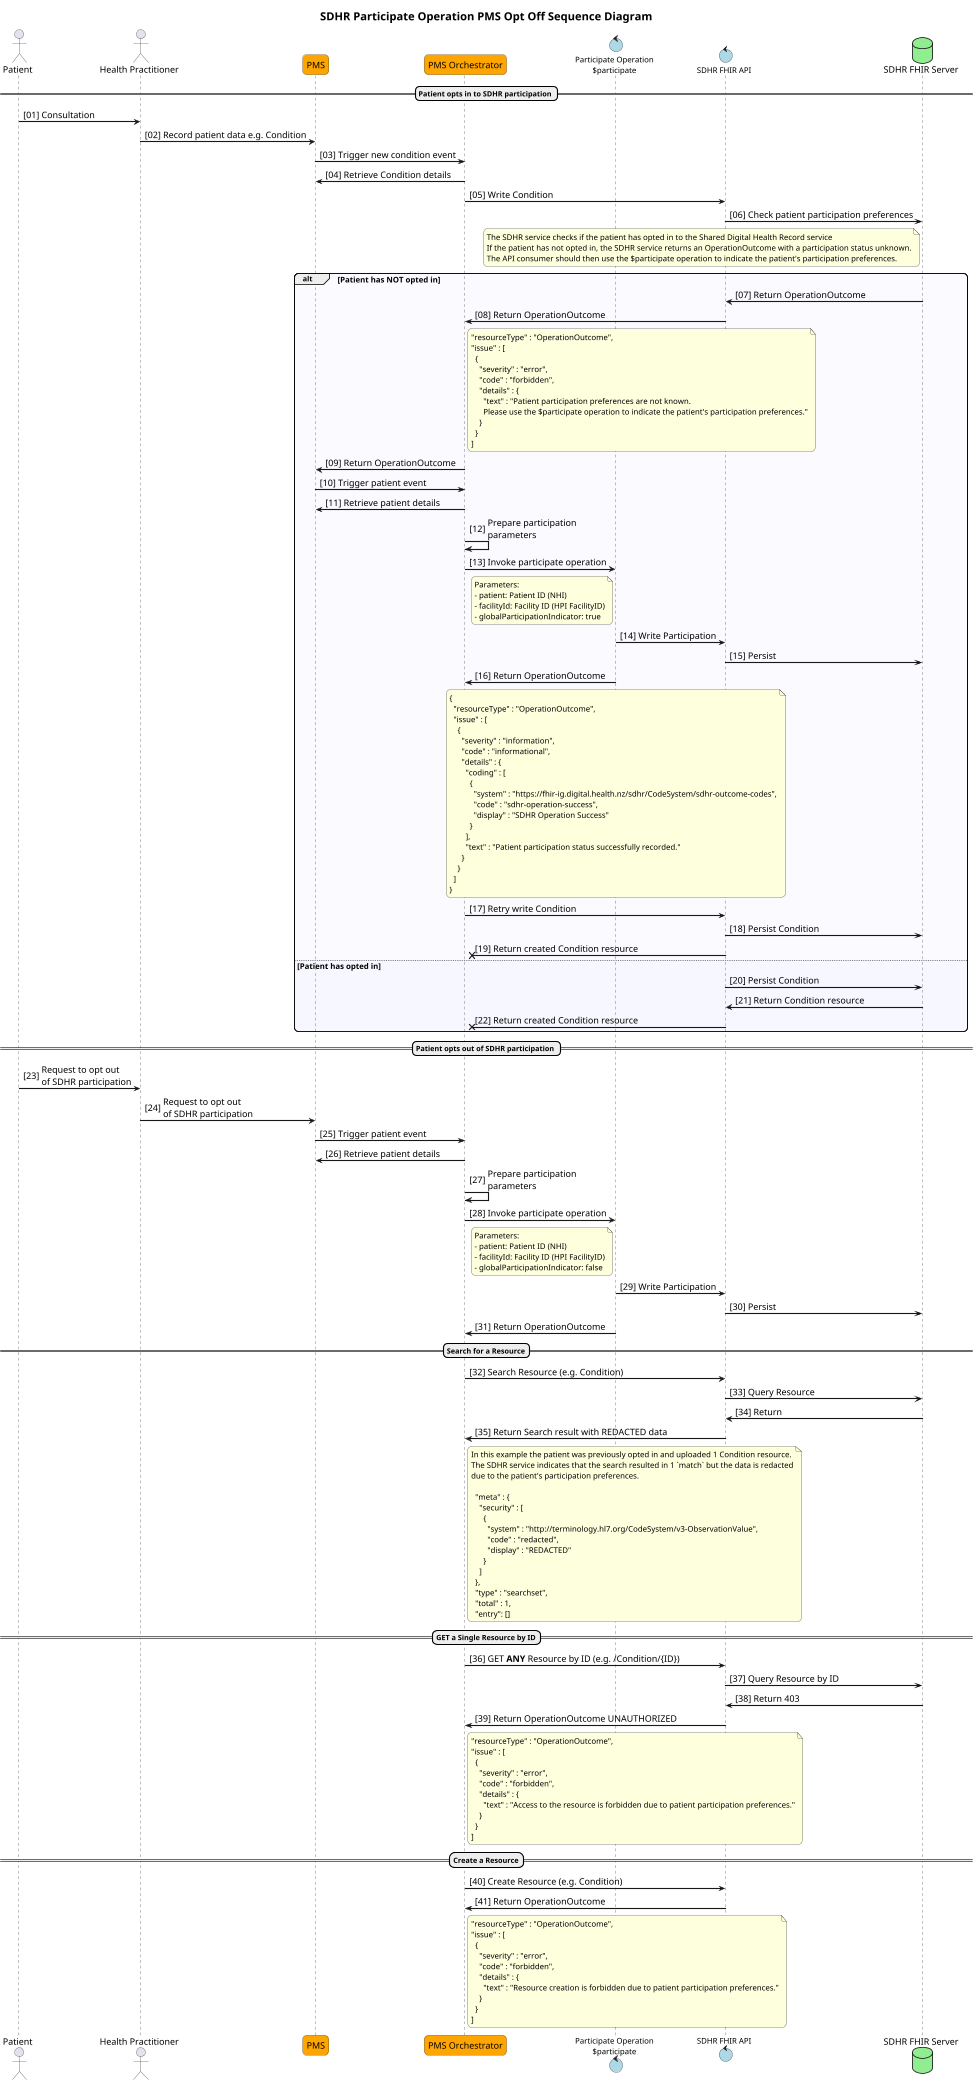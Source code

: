 @startuml

title SDHR Participate Operation PMS Opt Off Sequence Diagram

autonumber "<color:Black>[00]"

skinparam ActorFontSize 16
skinparam ArrowFontSize 12
skinparam ArrowFontSize 16
skinparam BoxPadding 5
skinparam DatabaseFontSize 16
skinparam dpi 400
skinparam EntityFontSize 16
skinparam MaxMessageSize 375
skinparam NoteFontSize 14
skinparam ParticipantFontSize 16
skinparam ParticipantPadding 5
skinparam responseMessageBelowArrow true
skinparam roundcorner 15
skinparam sequenceArrowThickness 2
skinparam SequenceBoxFontSize 16
skinparam sequencegroupfontsize 14
skinparam SequenceMessageAlignment left
skinparam sequenceStyle uml2
skinparam TitleFontSize 20
' semi-transparent sequence groups!
' see https://sarafian.github.io/tips/2021/03/11/plantuml-tips-tricks-1.html#:~:text=responseMessageBelowArrow-,Semi,-transparent%20group%20backgrounds
skinparam SequenceGroupBodyBackgroundColor #EEEEFF50

scale max 400 width
scale 300*500

actor "Patient" as Patient
actor "Health Practitioner" as USER
participant "PMS" as APIC #Orange
participant "PMS Orchestrator" as ORCHESTRATOR #Orange
control "Participate Operation\n$participate" as PARTICIPATE #LightBlue
control "SDHR FHIR API" as FHIRAPI #LightBlue
database "SDHR FHIR Server" as SDHR #LightGreen

== Patient opts in to SDHR participation ==
Patient -> USER : Consultation
USER -> APIC : Record patient data e.g. Condition
APIC -> ORCHESTRATOR : Trigger new condition event
ORCHESTRATOR -> APIC : Retrieve Condition details
ORCHESTRATOR ->FHIRAPI : Write Condition
FHIRAPI -> SDHR : Check patient participation preferences
note left of SDHR
  The SDHR service checks if the patient has opted in to the Shared Digital Health Record service
  If the patient has not opted in, the SDHR service returns an OperationOutcome with a participation status unknown.
  The API consumer should then use the $participate operation to indicate the patient's participation preferences.
end note
alt Patient has **NOT** opted in
  SDHR -> FHIRAPI : Return OperationOutcome
  FHIRAPI -> ORCHESTRATOR : Return OperationOutcome
  note right of ORCHESTRATOR
    "resourceType" : "OperationOutcome",
    "issue" : [
      {
        "severity" : "error",
        "code" : "forbidden",
        "details" : {
          "text" : "Patient participation preferences are not known. 
          Please use the $participate operation to indicate the patient's participation preferences."
        }
      }
    ]
  end note
  ORCHESTRATOR -> APIC : Return OperationOutcome
  APIC -> ORCHESTRATOR : Trigger patient event
  ORCHESTRATOR -> APIC : Retrieve patient details
  ORCHESTRATOR -> ORCHESTRATOR : Prepare participation\nparameters
  ORCHESTRATOR -> PARTICIPATE : Invoke participate operation
  note left of PARTICIPATE
    Parameters:
    - patient: Patient ID (NHI)
    - facilityId: Facility ID (HPI FacilityID)
    - globalParticipationIndicator: true
  end note
  PARTICIPATE -> FHIRAPI : Write Participation
  FHIRAPI -> SDHR : Persist
  PARTICIPATE -> ORCHESTRATOR : Return OperationOutcome
  note over PARTICIPATE
  {
    "resourceType" : "OperationOutcome",
    "issue" : [
      {
        "severity" : "information",
        "code" : "informational",
        "details" : {
          "coding" : [
            {
              "system" : "https://fhir-ig.digital.health.nz/sdhr/CodeSystem/sdhr-outcome-codes",
              "code" : "sdhr-operation-success",
              "display" : "SDHR Operation Success"
            }
          ],
          "text" : "Patient participation status successfully recorded."
        }
      }
    ]
  }
  end note
  ORCHESTRATOR ->FHIRAPI : Retry write Condition
  FHIRAPI -> SDHR : Persist Condition
  FHIRAPI -x ORCHESTRATOR : Return created Condition resource
else Patient has opted in
  FHIRAPI -> SDHR : Persist Condition
  SDHR -> FHIRAPI : Return Condition resource
  FHIRAPI -x ORCHESTRATOR : Return created Condition resource


end

== Patient opts out of SDHR participation ==
Patient -> USER : Request to opt out\nof SDHR participation
USER -> APIC : Request to opt out\nof SDHR participation
APIC -> ORCHESTRATOR : Trigger patient event
ORCHESTRATOR -> APIC : Retrieve patient details
ORCHESTRATOR -> ORCHESTRATOR : Prepare participation\nparameters
ORCHESTRATOR -> PARTICIPATE : Invoke participate operation
note left of PARTICIPATE
  Parameters:
  - patient: Patient ID (NHI)
  - facilityId: Facility ID (HPI FacilityID)
  - globalParticipationIndicator: false
end note
PARTICIPATE -> FHIRAPI : Write Participation
FHIRAPI -> SDHR : Persist
PARTICIPATE -> ORCHESTRATOR : Return OperationOutcome

==Search for a Resource==
ORCHESTRATOR -> FHIRAPI : Search Resource (e.g. Condition)
FHIRAPI -> SDHR : Query Resource
SDHR -> FHIRAPI : Return
FHIRAPI -> ORCHESTRATOR : Return Search result with REDACTED data
note right of ORCHESTRATOR
In this example the patient was previously opted in and uploaded 1 Condition resource.
The SDHR service indicates that the search resulted in 1 `match` but the data is redacted
due to the patient's participation preferences.

  "meta" : {
    "security" : [
      {
        "system" : "http://terminology.hl7.org/CodeSystem/v3-ObservationValue",
        "code" : "redacted",
        "display" : "REDACTED"
      }
    ]
  },
  "type" : "searchset",
  "total" : 1,
  "entry": []
end note

==GET a Single Resource by ID==
ORCHESTRATOR -> FHIRAPI : GET **ANY** Resource by ID (e.g. /Condition/{ID})
FHIRAPI -> SDHR : Query Resource by ID
SDHR -> FHIRAPI : Return 403
FHIRAPI -> ORCHESTRATOR : Return OperationOutcome UNAUTHORIZED
note right of ORCHESTRATOR
  "resourceType" : "OperationOutcome",
  "issue" : [
    {
      "severity" : "error",
      "code" : "forbidden",
      "details" : {
        "text" : "Access to the resource is forbidden due to patient participation preferences."
      }
    }
  ]
end note

==Create a Resource==
ORCHESTRATOR -> FHIRAPI : Create Resource (e.g. Condition)
FHIRAPI -> ORCHESTRATOR : Return OperationOutcome
note right of ORCHESTRATOR
  "resourceType" : "OperationOutcome",
  "issue" : [
    {
      "severity" : "error",
      "code" : "forbidden",
      "details" : {
        "text" : "Resource creation is forbidden due to patient participation preferences."
      }
    }
  ]
end note

@enduml